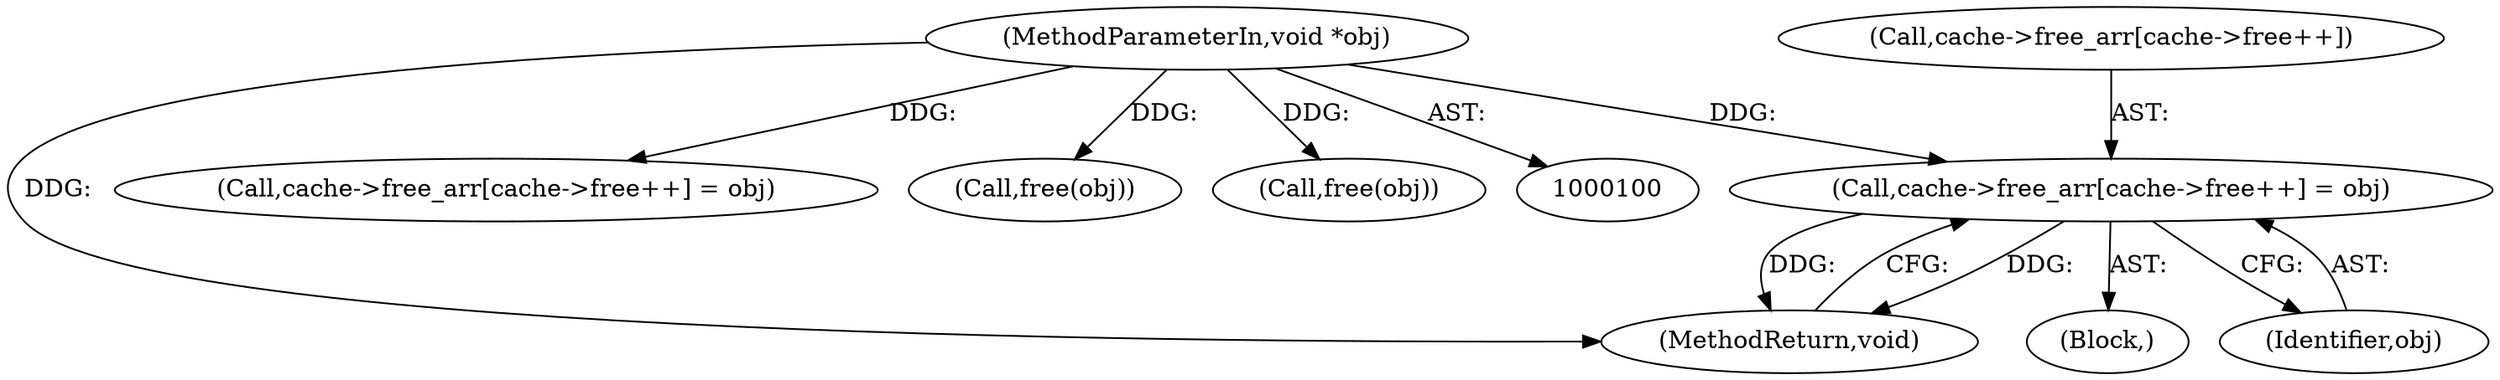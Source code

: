 digraph "0_viabtc_exchange_server_4a7c27bfe98f409623d4d857894d017ff0672cc9#diff-515c81af848352583bff286d6224875f_0@API" {
"1000163" [label="(Call,cache->free_arr[cache->free++] = obj)"];
"1000102" [label="(MethodParameterIn,void *obj)"];
"1000181" [label="(MethodReturn,void)"];
"1000152" [label="(Block,)"];
"1000164" [label="(Call,cache->free_arr[cache->free++])"];
"1000102" [label="(MethodParameterIn,void *obj)"];
"1000113" [label="(Call,cache->free_arr[cache->free++] = obj)"];
"1000172" [label="(Identifier,obj)"];
"1000175" [label="(Call,free(obj))"];
"1000179" [label="(Call,free(obj))"];
"1000163" [label="(Call,cache->free_arr[cache->free++] = obj)"];
"1000163" -> "1000152"  [label="AST: "];
"1000163" -> "1000172"  [label="CFG: "];
"1000164" -> "1000163"  [label="AST: "];
"1000172" -> "1000163"  [label="AST: "];
"1000181" -> "1000163"  [label="CFG: "];
"1000163" -> "1000181"  [label="DDG: "];
"1000163" -> "1000181"  [label="DDG: "];
"1000102" -> "1000163"  [label="DDG: "];
"1000102" -> "1000100"  [label="AST: "];
"1000102" -> "1000181"  [label="DDG: "];
"1000102" -> "1000113"  [label="DDG: "];
"1000102" -> "1000175"  [label="DDG: "];
"1000102" -> "1000179"  [label="DDG: "];
}
